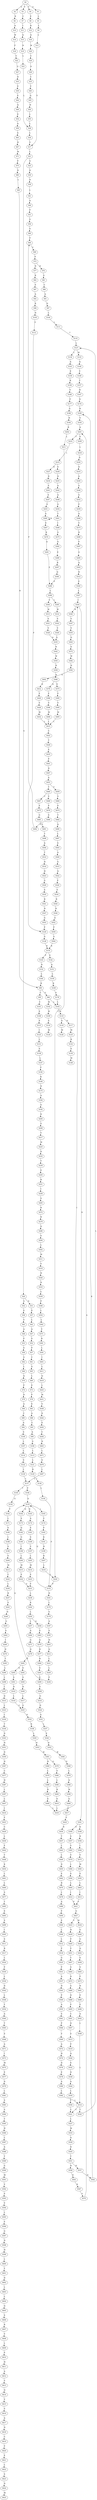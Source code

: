 strict digraph  {
	S0 -> S1 [ label = S ];
	S0 -> S2 [ label = G ];
	S0 -> S3 [ label = V ];
	S0 -> S4 [ label = P ];
	S1 -> S5 [ label = L ];
	S2 -> S6 [ label = R ];
	S3 -> S7 [ label = C ];
	S4 -> S8 [ label = E ];
	S5 -> S9 [ label = L ];
	S6 -> S10 [ label = A ];
	S7 -> S11 [ label = I ];
	S8 -> S12 [ label = R ];
	S9 -> S13 [ label = L ];
	S10 -> S14 [ label = W ];
	S11 -> S15 [ label = Q ];
	S12 -> S16 [ label = A ];
	S13 -> S17 [ label = V ];
	S14 -> S18 [ label = F ];
	S15 -> S19 [ label = N ];
	S16 -> S20 [ label = M ];
	S17 -> S21 [ label = L ];
	S18 -> S22 [ label = V ];
	S19 -> S23 [ label = L ];
	S20 -> S24 [ label = C ];
	S21 -> S25 [ label = G ];
	S21 -> S26 [ label = S ];
	S22 -> S27 [ label = G ];
	S23 -> S28 [ label = L ];
	S24 -> S29 [ label = A ];
	S25 -> S30 [ label = D ];
	S26 -> S31 [ label = N ];
	S26 -> S32 [ label = G ];
	S27 -> S33 [ label = D ];
	S28 -> S34 [ label = L ];
	S29 -> S35 [ label = C ];
	S30 -> S36 [ label = D ];
	S31 -> S37 [ label = E ];
	S32 -> S38 [ label = E ];
	S33 -> S39 [ label = E ];
	S34 -> S17 [ label = V ];
	S35 -> S40 [ label = V ];
	S36 -> S41 [ label = L ];
	S37 -> S42 [ label = L ];
	S38 -> S43 [ label = V ];
	S39 -> S44 [ label = E ];
	S40 -> S45 [ label = Q ];
	S41 -> S46 [ label = A ];
	S42 -> S47 [ label = A ];
	S43 -> S48 [ label = A ];
	S44 -> S49 [ label = Q ];
	S45 -> S50 [ label = N ];
	S46 -> S51 [ label = P ];
	S47 -> S52 [ label = S ];
	S48 -> S53 [ label = P ];
	S49 -> S54 [ label = E ];
	S50 -> S55 [ label = L ];
	S51 -> S56 [ label = S ];
	S52 -> S57 [ label = P ];
	S53 -> S58 [ label = S ];
	S54 -> S59 [ label = A ];
	S55 -> S28 [ label = L ];
	S56 -> S60 [ label = S ];
	S57 -> S61 [ label = C ];
	S58 -> S62 [ label = G ];
	S59 -> S63 [ label = S ];
	S60 -> S64 [ label = P ];
	S61 -> S65 [ label = G ];
	S62 -> S66 [ label = L ];
	S63 -> S67 [ label = H ];
	S64 -> S68 [ label = V ];
	S65 -> S69 [ label = L ];
	S66 -> S70 [ label = Q ];
	S67 -> S71 [ label = M ];
	S68 -> S72 [ label = P ];
	S69 -> S73 [ label = E ];
	S70 -> S74 [ label = P ];
	S71 -> S75 [ label = P ];
	S72 -> S76 [ label = R ];
	S72 -> S77 [ label = N ];
	S73 -> S78 [ label = P ];
	S74 -> S79 [ label = D ];
	S75 -> S80 [ label = N ];
	S76 -> S81 [ label = G ];
	S77 -> S82 [ label = R ];
	S78 -> S83 [ label = E ];
	S79 -> S84 [ label = A ];
	S80 -> S85 [ label = L ];
	S81 -> S86 [ label = C ];
	S82 -> S87 [ label = S ];
	S83 -> S88 [ label = A ];
	S84 -> S89 [ label = C ];
	S85 -> S90 [ label = R ];
	S86 -> S91 [ label = A ];
	S87 -> S92 [ label = A ];
	S88 -> S93 [ label = C ];
	S89 -> S94 [ label = A ];
	S90 -> S95 [ label = C ];
	S90 -> S96 [ label = S ];
	S91 -> S97 [ label = D ];
	S92 -> S98 [ label = R ];
	S93 -> S99 [ label = A ];
	S94 -> S100 [ label = S ];
	S95 -> S101 [ label = C ];
	S96 -> S102 [ label = M ];
	S96 -> S103 [ label = L ];
	S97 -> S104 [ label = L ];
	S98 -> S105 [ label = N ];
	S99 -> S106 [ label = G ];
	S100 -> S107 [ label = L ];
	S101 -> S108 [ label = E ];
	S102 -> S109 [ label = W ];
	S103 -> S110 [ label = W ];
	S104 -> S111 [ label = L ];
	S105 -> S112 [ label = G ];
	S106 -> S113 [ label = L ];
	S107 -> S114 [ label = L ];
	S108 -> S115 [ label = P ];
	S109 -> S116 [ label = S ];
	S110 -> S117 [ label = N ];
	S110 -> S118 [ label = S ];
	S111 -> S119 [ label = T ];
	S112 -> S120 [ label = P ];
	S113 -> S121 [ label = L ];
	S114 -> S122 [ label = S ];
	S115 -> S123 [ label = I ];
	S116 -> S124 [ label = M ];
	S117 -> S125 [ label = M ];
	S118 -> S126 [ label = M ];
	S119 -> S127 [ label = L ];
	S120 -> S128 [ label = G ];
	S121 -> S129 [ label = R ];
	S122 -> S130 [ label = L ];
	S123 -> S131 [ label = L ];
	S125 -> S132 [ label = R ];
	S127 -> S133 [ label = M ];
	S127 -> S134 [ label = L ];
	S128 -> S135 [ label = R ];
	S129 -> S136 [ label = L ];
	S130 -> S137 [ label = L ];
	S131 -> S138 [ label = S ];
	S132 -> S139 [ label = E ];
	S133 -> S140 [ label = Q ];
	S134 -> S141 [ label = A ];
	S135 -> S142 [ label = S ];
	S135 -> S143 [ label = P ];
	S136 -> S144 [ label = L ];
	S137 -> S145 [ label = T ];
	S137 -> S146 [ label = P ];
	S138 -> S147 [ label = L ];
	S139 -> S148 [ label = M ];
	S140 -> S149 [ label = Y ];
	S141 -> S150 [ label = E ];
	S142 -> S151 [ label = A ];
	S143 -> S152 [ label = N ];
	S144 -> S153 [ label = P ];
	S145 -> S154 [ label = Q ];
	S146 -> S155 [ label = Q ];
	S147 -> S156 [ label = F ];
	S149 -> S157 [ label = T ];
	S150 -> S158 [ label = R ];
	S151 -> S159 [ label = L ];
	S152 -> S160 [ label = L ];
	S153 -> S155 [ label = Q ];
	S153 -> S161 [ label = H ];
	S154 -> S162 [ label = F ];
	S155 -> S163 [ label = R ];
	S155 -> S164 [ label = Q ];
	S155 -> S165 [ label = L ];
	S156 -> S166 [ label = K ];
	S157 -> S167 [ label = H ];
	S158 -> S168 [ label = V ];
	S159 -> S169 [ label = R ];
	S160 -> S90 [ label = R ];
	S161 -> S170 [ label = L ];
	S162 -> S171 [ label = L ];
	S163 -> S172 [ label = A ];
	S164 -> S173 [ label = S ];
	S165 -> S174 [ label = V ];
	S166 -> S175 [ label = D ];
	S167 -> S176 [ label = N ];
	S168 -> S177 [ label = P ];
	S169 -> S178 [ label = S ];
	S170 -> S179 [ label = V ];
	S171 -> S180 [ label = S ];
	S172 -> S181 [ label = E ];
	S173 -> S182 [ label = Q ];
	S174 -> S183 [ label = P ];
	S175 -> S184 [ label = A ];
	S176 -> S185 [ label = R ];
	S177 -> S186 [ label = G ];
	S178 -> S103 [ label = L ];
	S179 -> S187 [ label = A ];
	S180 -> S188 [ label = L ];
	S181 -> S189 [ label = S ];
	S182 -> S190 [ label = G ];
	S183 -> S191 [ label = K ];
	S184 -> S192 [ label = S ];
	S185 -> S193 [ label = V ];
	S186 -> S194 [ label = H ];
	S187 -> S195 [ label = S ];
	S188 -> S196 [ label = S ];
	S189 -> S197 [ label = V ];
	S190 -> S198 [ label = I ];
	S191 -> S199 [ label = H ];
	S192 -> S200 [ label = K ];
	S193 -> S201 [ label = A ];
	S194 -> S202 [ label = R ];
	S195 -> S203 [ label = H ];
	S196 -> S204 [ label = V ];
	S197 -> S205 [ label = L ];
	S198 -> S206 [ label = L ];
	S199 -> S207 [ label = R ];
	S200 -> S208 [ label = G ];
	S201 -> S209 [ label = S ];
	S201 -> S210 [ label = T ];
	S202 -> S211 [ label = L ];
	S203 -> S212 [ label = Q ];
	S204 -> S213 [ label = M ];
	S205 -> S214 [ label = M ];
	S206 -> S215 [ label = M ];
	S207 -> S216 [ label = L ];
	S208 -> S217 [ label = Y ];
	S209 -> S218 [ label = L ];
	S210 -> S219 [ label = L ];
	S211 -> S220 [ label = L ];
	S212 -> S221 [ label = L ];
	S213 -> S222 [ label = C ];
	S214 -> S223 [ label = E ];
	S215 -> S224 [ label = E ];
	S216 -> S220 [ label = L ];
	S217 -> S225 [ label = M ];
	S218 -> S226 [ label = D ];
	S219 -> S227 [ label = D ];
	S219 -> S228 [ label = E ];
	S220 -> S153 [ label = P ];
	S221 -> S229 [ label = L ];
	S222 -> S230 [ label = L ];
	S223 -> S231 [ label = F ];
	S224 -> S231 [ label = F ];
	S225 -> S232 [ label = D ];
	S226 -> S233 [ label = D ];
	S227 -> S234 [ label = D ];
	S228 -> S235 [ label = D ];
	S229 -> S236 [ label = P ];
	S230 -> S237 [ label = R ];
	S231 -> S238 [ label = L ];
	S232 -> S239 [ label = T ];
	S233 -> S240 [ label = A ];
	S234 -> S241 [ label = S ];
	S235 -> S242 [ label = A ];
	S236 -> S155 [ label = Q ];
	S237 -> S243 [ label = S ];
	S238 -> S244 [ label = K ];
	S239 -> S245 [ label = E ];
	S240 -> S246 [ label = G ];
	S241 -> S247 [ label = S ];
	S242 -> S248 [ label = A ];
	S243 -> S249 [ label = N ];
	S244 -> S250 [ label = L ];
	S245 -> S251 [ label = R ];
	S246 -> S252 [ label = G ];
	S247 -> S253 [ label = S ];
	S248 -> S254 [ label = G ];
	S249 -> S255 [ label = G ];
	S250 -> S256 [ label = Q ];
	S250 -> S257 [ label = L ];
	S251 -> S258 [ label = I ];
	S252 -> S259 [ label = P ];
	S253 -> S260 [ label = S ];
	S254 -> S261 [ label = T ];
	S255 -> S262 [ label = S ];
	S256 -> S263 [ label = E ];
	S257 -> S264 [ label = A ];
	S258 -> S265 [ label = S ];
	S259 -> S266 [ label = A ];
	S260 -> S267 [ label = E ];
	S260 -> S260 [ label = S ];
	S261 -> S268 [ label = I ];
	S262 -> S269 [ label = I ];
	S263 -> S270 [ label = A ];
	S264 -> S271 [ label = G ];
	S265 -> S272 [ label = R ];
	S266 -> S273 [ label = V ];
	S267 -> S274 [ label = R ];
	S268 -> S275 [ label = S ];
	S269 -> S276 [ label = H ];
	S270 -> S277 [ label = R ];
	S271 -> S278 [ label = Q ];
	S272 -> S279 [ label = R ];
	S273 -> S280 [ label = R ];
	S274 -> S281 [ label = Q ];
	S275 -> S282 [ label = A ];
	S276 -> S283 [ label = T ];
	S277 -> S284 [ label = R ];
	S278 -> S285 [ label = S ];
	S279 -> S286 [ label = Q ];
	S280 -> S287 [ label = P ];
	S281 -> S288 [ label = E ];
	S282 -> S289 [ label = E ];
	S283 -> S290 [ label = L ];
	S284 -> S291 [ label = E ];
	S285 -> S292 [ label = E ];
	S285 -> S293 [ label = D ];
	S286 -> S294 [ label = S ];
	S287 -> S295 [ label = G ];
	S288 -> S296 [ label = L ];
	S289 -> S297 [ label = R ];
	S290 -> S298 [ label = L ];
	S291 -> S299 [ label = E ];
	S292 -> S300 [ label = S ];
	S293 -> S301 [ label = S ];
	S294 -> S302 [ label = L ];
	S295 -> S303 [ label = Q ];
	S296 -> S304 [ label = V ];
	S296 -> S305 [ label = I ];
	S297 -> S306 [ label = Q ];
	S298 -> S307 [ label = I ];
	S299 -> S308 [ label = V ];
	S300 -> S309 [ label = D ];
	S301 -> S310 [ label = D ];
	S302 -> S311 [ label = M ];
	S303 -> S312 [ label = R ];
	S304 -> S313 [ label = W ];
	S305 -> S314 [ label = W ];
	S306 -> S288 [ label = E ];
	S307 -> S315 [ label = D ];
	S308 -> S316 [ label = G ];
	S309 -> S317 [ label = L ];
	S310 -> S318 [ label = L ];
	S311 -> S319 [ label = V ];
	S312 -> S320 [ label = E ];
	S313 -> S321 [ label = S ];
	S314 -> S322 [ label = S ];
	S315 -> S323 [ label = L ];
	S316 -> S324 [ label = D ];
	S317 -> S325 [ label = G ];
	S318 -> S325 [ label = G ];
	S319 -> S326 [ label = H ];
	S320 -> S327 [ label = L ];
	S321 -> S328 [ label = V ];
	S322 -> S329 [ label = V ];
	S323 -> S330 [ label = I ];
	S324 -> S331 [ label = G ];
	S325 -> S332 [ label = R ];
	S326 -> S333 [ label = N ];
	S327 -> S334 [ label = I ];
	S328 -> S335 [ label = Q ];
	S329 -> S335 [ label = Q ];
	S330 -> S336 [ label = T ];
	S331 -> S337 [ label = L ];
	S332 -> S338 [ label = R ];
	S333 -> S339 [ label = C ];
	S334 -> S340 [ label = R ];
	S334 -> S341 [ label = N ];
	S335 -> S342 [ label = R ];
	S336 -> S343 [ label = D ];
	S337 -> S344 [ label = E ];
	S338 -> S345 [ label = L ];
	S339 -> S346 [ label = P ];
	S340 -> S347 [ label = V ];
	S341 -> S348 [ label = K ];
	S341 -> S349 [ label = E ];
	S342 -> S350 [ label = W ];
	S343 -> S351 [ label = N ];
	S344 -> S352 [ label = D ];
	S345 -> S353 [ label = H ];
	S346 -> S354 [ label = L ];
	S347 -> S355 [ label = V ];
	S348 -> S356 [ label = R ];
	S349 -> S357 [ label = S ];
	S350 -> S358 [ label = H ];
	S351 -> S359 [ label = D ];
	S352 -> S360 [ label = W ];
	S353 -> S361 [ label = W ];
	S354 -> S362 [ label = L ];
	S355 -> S363 [ label = Q ];
	S356 -> S364 [ label = I ];
	S357 -> S365 [ label = V ];
	S358 -> S366 [ label = N ];
	S359 -> S367 [ label = H ];
	S360 -> S368 [ label = Q ];
	S361 -> S369 [ label = H ];
	S361 -> S370 [ label = Q ];
	S362 -> S371 [ label = Y ];
	S363 -> S372 [ label = S ];
	S364 -> S373 [ label = V ];
	S365 -> S374 [ label = V ];
	S366 -> S375 [ label = E ];
	S366 -> S376 [ label = Q ];
	S367 -> S377 [ label = C ];
	S368 -> S378 [ label = L ];
	S369 -> S379 [ label = L ];
	S370 -> S380 [ label = V ];
	S371 -> S381 [ label = R ];
	S372 -> S382 [ label = W ];
	S373 -> S383 [ label = M ];
	S374 -> S384 [ label = L ];
	S375 -> S385 [ label = F ];
	S376 -> S386 [ label = F ];
	S377 -> S387 [ label = H ];
	S378 -> S388 [ label = Q ];
	S379 -> S389 [ label = L ];
	S380 -> S390 [ label = L ];
	S381 -> S391 [ label = L ];
	S382 -> S392 [ label = H ];
	S383 -> S393 [ label = E ];
	S384 -> S394 [ label = E ];
	S385 -> S395 [ label = V ];
	S386 -> S396 [ label = V ];
	S387 -> S397 [ label = L ];
	S388 -> S398 [ label = W ];
	S389 -> S399 [ label = R ];
	S390 -> S400 [ label = R ];
	S391 -> S401 [ label = I ];
	S392 -> S402 [ label = N ];
	S393 -> S403 [ label = L ];
	S394 -> S404 [ label = L ];
	S395 -> S405 [ label = M ];
	S396 -> S406 [ label = M ];
	S397 -> S407 [ label = L ];
	S398 -> S408 [ label = A ];
	S399 -> S409 [ label = E ];
	S400 -> S410 [ label = E ];
	S401 -> S411 [ label = L ];
	S402 -> S412 [ label = K ];
	S403 -> S413 [ label = I ];
	S404 -> S414 [ label = I ];
	S405 -> S415 [ label = L ];
	S406 -> S415 [ label = L ];
	S407 -> S416 [ label = I ];
	S408 -> S417 [ label = L ];
	S409 -> S418 [ label = L ];
	S410 -> S418 [ label = L ];
	S411 -> S419 [ label = Q ];
	S412 -> S420 [ label = F ];
	S413 -> S421 [ label = P ];
	S414 -> S421 [ label = P ];
	S415 -> S422 [ label = C ];
	S416 -> S423 [ label = F ];
	S417 -> S424 [ label = V ];
	S418 -> S334 [ label = I ];
	S419 -> S425 [ label = L ];
	S420 -> S426 [ label = V ];
	S421 -> S427 [ label = G ];
	S422 -> S428 [ label = T ];
	S423 -> S429 [ label = C ];
	S424 -> S430 [ label = R ];
	S425 -> S431 [ label = M ];
	S426 -> S432 [ label = M ];
	S427 -> S433 [ label = V ];
	S427 -> S434 [ label = M ];
	S428 -> S435 [ label = E ];
	S429 -> S436 [ label = L ];
	S430 -> S437 [ label = T ];
	S431 -> S438 [ label = V ];
	S432 -> S415 [ label = L ];
	S433 -> S439 [ label = N ];
	S434 -> S440 [ label = G ];
	S435 -> S441 [ label = P ];
	S436 -> S442 [ label = F ];
	S437 -> S443 [ label = L ];
	S438 -> S444 [ label = D ];
	S439 -> S445 [ label = P ];
	S440 -> S446 [ label = G ];
	S441 -> S447 [ label = D ];
	S442 -> S448 [ label = T ];
	S443 -> S449 [ label = L ];
	S444 -> S450 [ label = E ];
	S445 -> S451 [ label = V ];
	S446 -> S452 [ label = Q ];
	S447 -> S453 [ label = A ];
	S448 -> S454 [ label = K ];
	S449 -> S455 [ label = D ];
	S450 -> S456 [ label = C ];
	S451 -> S457 [ label = T ];
	S452 -> S458 [ label = E ];
	S453 -> S459 [ label = V ];
	S453 -> S460 [ label = T ];
	S454 -> S461 [ label = L ];
	S455 -> S462 [ label = E ];
	S456 -> S463 [ label = N ];
	S457 -> S464 [ label = G ];
	S458 -> S465 [ label = S ];
	S459 -> S466 [ label = V ];
	S460 -> S467 [ label = C ];
	S460 -> S468 [ label = V ];
	S461 -> S469 [ label = L ];
	S462 -> S470 [ label = R ];
	S463 -> S471 [ label = L ];
	S464 -> S472 [ label = D ];
	S465 -> S473 [ label = P ];
	S466 -> S474 [ label = P ];
	S467 -> S475 [ label = P ];
	S468 -> S476 [ label = P ];
	S469 -> S477 [ label = S ];
	S470 -> S478 [ label = L ];
	S471 -> S479 [ label = S ];
	S472 -> S480 [ label = G ];
	S473 -> S481 [ label = R ];
	S474 -> S482 [ label = T ];
	S475 -> S483 [ label = G ];
	S476 -> S484 [ label = S ];
	S477 -> S485 [ label = T ];
	S478 -> S486 [ label = A ];
	S479 -> S487 [ label = L ];
	S480 -> S488 [ label = D ];
	S481 -> S489 [ label = E ];
	S482 -> S490 [ label = Q ];
	S483 -> S491 [ label = P ];
	S484 -> S492 [ label = S ];
	S485 -> S493 [ label = E ];
	S486 -> S494 [ label = F ];
	S487 -> S137 [ label = L ];
	S488 -> S495 [ label = P ];
	S489 -> S496 [ label = E ];
	S490 -> S497 [ label = L ];
	S491 -> S498 [ label = T ];
	S492 -> S64 [ label = P ];
	S493 -> S499 [ label = S ];
	S494 -> S500 [ label = E ];
	S495 -> S501 [ label = C ];
	S496 -> S502 [ label = A ];
	S497 -> S503 [ label = S ];
	S498 -> S504 [ label = A ];
	S499 -> S505 [ label = I ];
	S500 -> S506 [ label = L ];
	S501 -> S507 [ label = D ];
	S502 -> S508 [ label = L ];
	S503 -> S509 [ label = A ];
	S504 -> S510 [ label = T ];
	S505 -> S511 [ label = S ];
	S506 -> S512 [ label = L ];
	S507 -> S513 [ label = S ];
	S508 -> S514 [ label = L ];
	S509 -> S515 [ label = G ];
	S510 -> S516 [ label = N ];
	S511 -> S517 [ label = R ];
	S512 -> S518 [ label = P ];
	S513 -> S519 [ label = P ];
	S514 -> S520 [ label = T ];
	S514 -> S521 [ label = C ];
	S515 -> S522 [ label = Q ];
	S516 -> S523 [ label = H ];
	S517 -> S524 [ label = L ];
	S518 -> S525 [ label = G ];
	S519 -> S526 [ label = Q ];
	S520 -> S127 [ label = L ];
	S521 -> S527 [ label = L ];
	S522 -> S528 [ label = P ];
	S523 -> S529 [ label = G ];
	S524 -> S530 [ label = F ];
	S525 -> S531 [ label = P ];
	S526 -> S532 [ label = E ];
	S527 -> S533 [ label = M ];
	S528 -> S534 [ label = V ];
	S529 -> S535 [ label = S ];
	S530 -> S536 [ label = L ];
	S531 -> S537 [ label = A ];
	S532 -> S538 [ label = D ];
	S533 -> S539 [ label = Q ];
	S534 -> S540 [ label = R ];
	S535 -> S541 [ label = R ];
	S536 -> S542 [ label = D ];
	S537 -> S543 [ label = N ];
	S538 -> S544 [ label = A ];
	S539 -> S545 [ label = D ];
	S540 -> S546 [ label = H ];
	S541 -> S547 [ label = N ];
	S542 -> S548 [ label = L ];
	S543 -> S549 [ label = P ];
	S544 -> S550 [ label = L ];
	S545 -> S551 [ label = T ];
	S546 -> S552 [ label = G ];
	S547 -> S553 [ label = G ];
	S548 -> S554 [ label = Y ];
	S549 -> S555 [ label = A ];
	S550 -> S556 [ label = L ];
	S551 -> S557 [ label = H ];
	S551 -> S558 [ label = N ];
	S552 -> S559 [ label = P ];
	S553 -> S120 [ label = P ];
	S554 -> S560 [ label = A ];
	S555 -> S561 [ label = S ];
	S556 -> S521 [ label = C ];
	S557 -> S562 [ label = N ];
	S558 -> S563 [ label = N ];
	S559 -> S564 [ label = G ];
	S560 -> S565 [ label = T ];
	S561 -> S566 [ label = P ];
	S562 -> S185 [ label = R ];
	S563 -> S567 [ label = R ];
	S564 -> S135 [ label = R ];
	S565 -> S568 [ label = S ];
	S566 -> S569 [ label = V ];
	S567 -> S570 [ label = V ];
	S568 -> S571 [ label = A ];
	S569 -> S572 [ label = A ];
	S570 -> S201 [ label = A ];
	S571 -> S573 [ label = I ];
	S572 -> S574 [ label = H ];
	S573 -> S575 [ label = M ];
	S574 -> S576 [ label = D ];
	S575 -> S577 [ label = E ];
	S576 -> S578 [ label = E ];
	S577 -> S579 [ label = D ];
	S578 -> S580 [ label = A ];
	S579 -> S581 [ label = L ];
	S580 -> S582 [ label = L ];
	S581 -> S583 [ label = S ];
	S582 -> S514 [ label = L ];
	S583 -> S584 [ label = S ];
	S584 -> S585 [ label = T ];
	S585 -> S586 [ label = H ];
	S586 -> S587 [ label = L ];
	S587 -> S588 [ label = A ];
	S588 -> S589 [ label = T ];
	S589 -> S590 [ label = G ];
	S590 -> S591 [ label = M ];
	S591 -> S592 [ label = V ];
	S592 -> S593 [ label = P ];
	S593 -> S594 [ label = V ];
	S594 -> S595 [ label = L ];
	S595 -> S596 [ label = F ];
	S596 -> S597 [ label = G ];
	S597 -> S598 [ label = N ];
	S598 -> S599 [ label = H ];
	S599 -> S600 [ label = L ];
	S600 -> S601 [ label = Y ];
	S601 -> S602 [ label = D ];
	S602 -> S603 [ label = L ];
	S603 -> S604 [ label = L ];
	S604 -> S605 [ label = Q ];
	S605 -> S606 [ label = S ];
	S606 -> S607 [ label = R ];
	S607 -> S608 [ label = V ];
	S608 -> S609 [ label = L ];
	S609 -> S610 [ label = P ];
	S610 -> S611 [ label = H ];
	S611 -> S612 [ label = A ];
	S612 -> S613 [ label = V ];
	S613 -> S614 [ label = Q ];
	S614 -> S615 [ label = V ];
	S615 -> S616 [ label = V ];
	S616 -> S617 [ label = A ];
	S617 -> S618 [ label = N ];
	S618 -> S619 [ label = C ];
	S619 -> S620 [ label = F ];
	S620 -> S621 [ label = E ];
	S621 -> S622 [ label = L ];
	S622 -> S623 [ label = S ];
	S623 -> S624 [ label = N ];
	S624 -> S625 [ label = M ];
}
